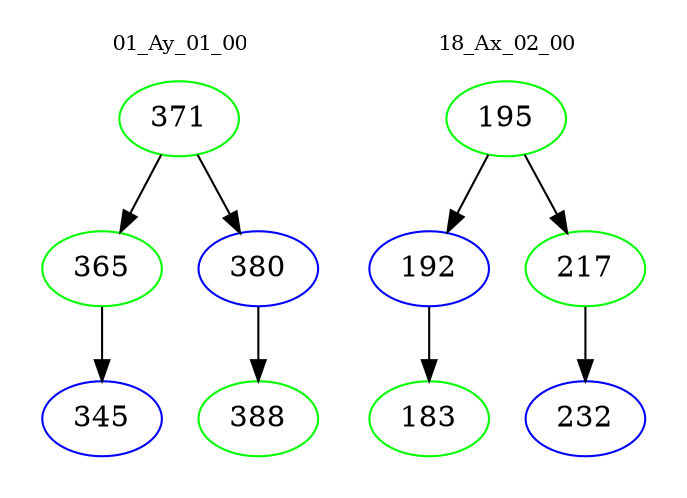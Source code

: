 digraph{
subgraph cluster_0 {
color = white
label = "01_Ay_01_00";
fontsize=10;
T0_371 [label="371", color="green"]
T0_371 -> T0_365 [color="black"]
T0_365 [label="365", color="green"]
T0_365 -> T0_345 [color="black"]
T0_345 [label="345", color="blue"]
T0_371 -> T0_380 [color="black"]
T0_380 [label="380", color="blue"]
T0_380 -> T0_388 [color="black"]
T0_388 [label="388", color="green"]
}
subgraph cluster_1 {
color = white
label = "18_Ax_02_00";
fontsize=10;
T1_195 [label="195", color="green"]
T1_195 -> T1_192 [color="black"]
T1_192 [label="192", color="blue"]
T1_192 -> T1_183 [color="black"]
T1_183 [label="183", color="green"]
T1_195 -> T1_217 [color="black"]
T1_217 [label="217", color="green"]
T1_217 -> T1_232 [color="black"]
T1_232 [label="232", color="blue"]
}
}
